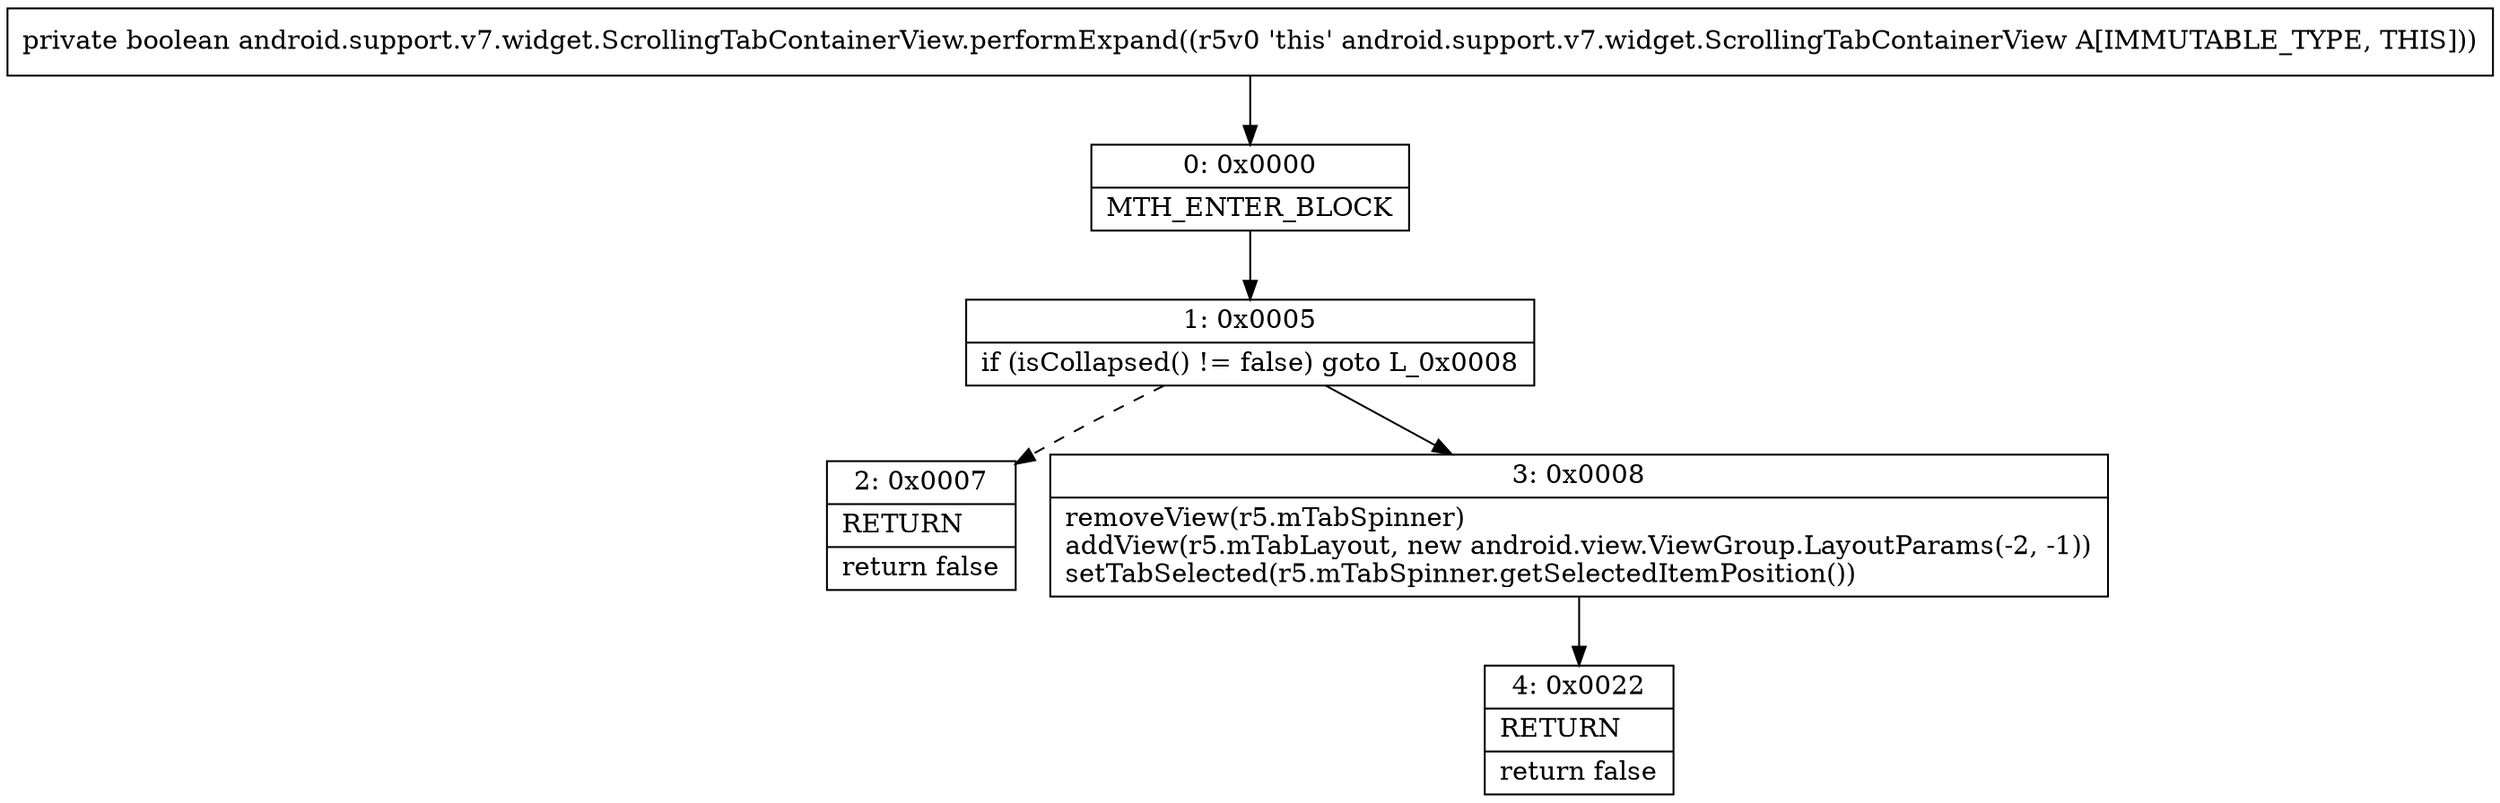 digraph "CFG forandroid.support.v7.widget.ScrollingTabContainerView.performExpand()Z" {
Node_0 [shape=record,label="{0\:\ 0x0000|MTH_ENTER_BLOCK\l}"];
Node_1 [shape=record,label="{1\:\ 0x0005|if (isCollapsed() != false) goto L_0x0008\l}"];
Node_2 [shape=record,label="{2\:\ 0x0007|RETURN\l|return false\l}"];
Node_3 [shape=record,label="{3\:\ 0x0008|removeView(r5.mTabSpinner)\laddView(r5.mTabLayout, new android.view.ViewGroup.LayoutParams(\-2, \-1))\lsetTabSelected(r5.mTabSpinner.getSelectedItemPosition())\l}"];
Node_4 [shape=record,label="{4\:\ 0x0022|RETURN\l|return false\l}"];
MethodNode[shape=record,label="{private boolean android.support.v7.widget.ScrollingTabContainerView.performExpand((r5v0 'this' android.support.v7.widget.ScrollingTabContainerView A[IMMUTABLE_TYPE, THIS])) }"];
MethodNode -> Node_0;
Node_0 -> Node_1;
Node_1 -> Node_2[style=dashed];
Node_1 -> Node_3;
Node_3 -> Node_4;
}

